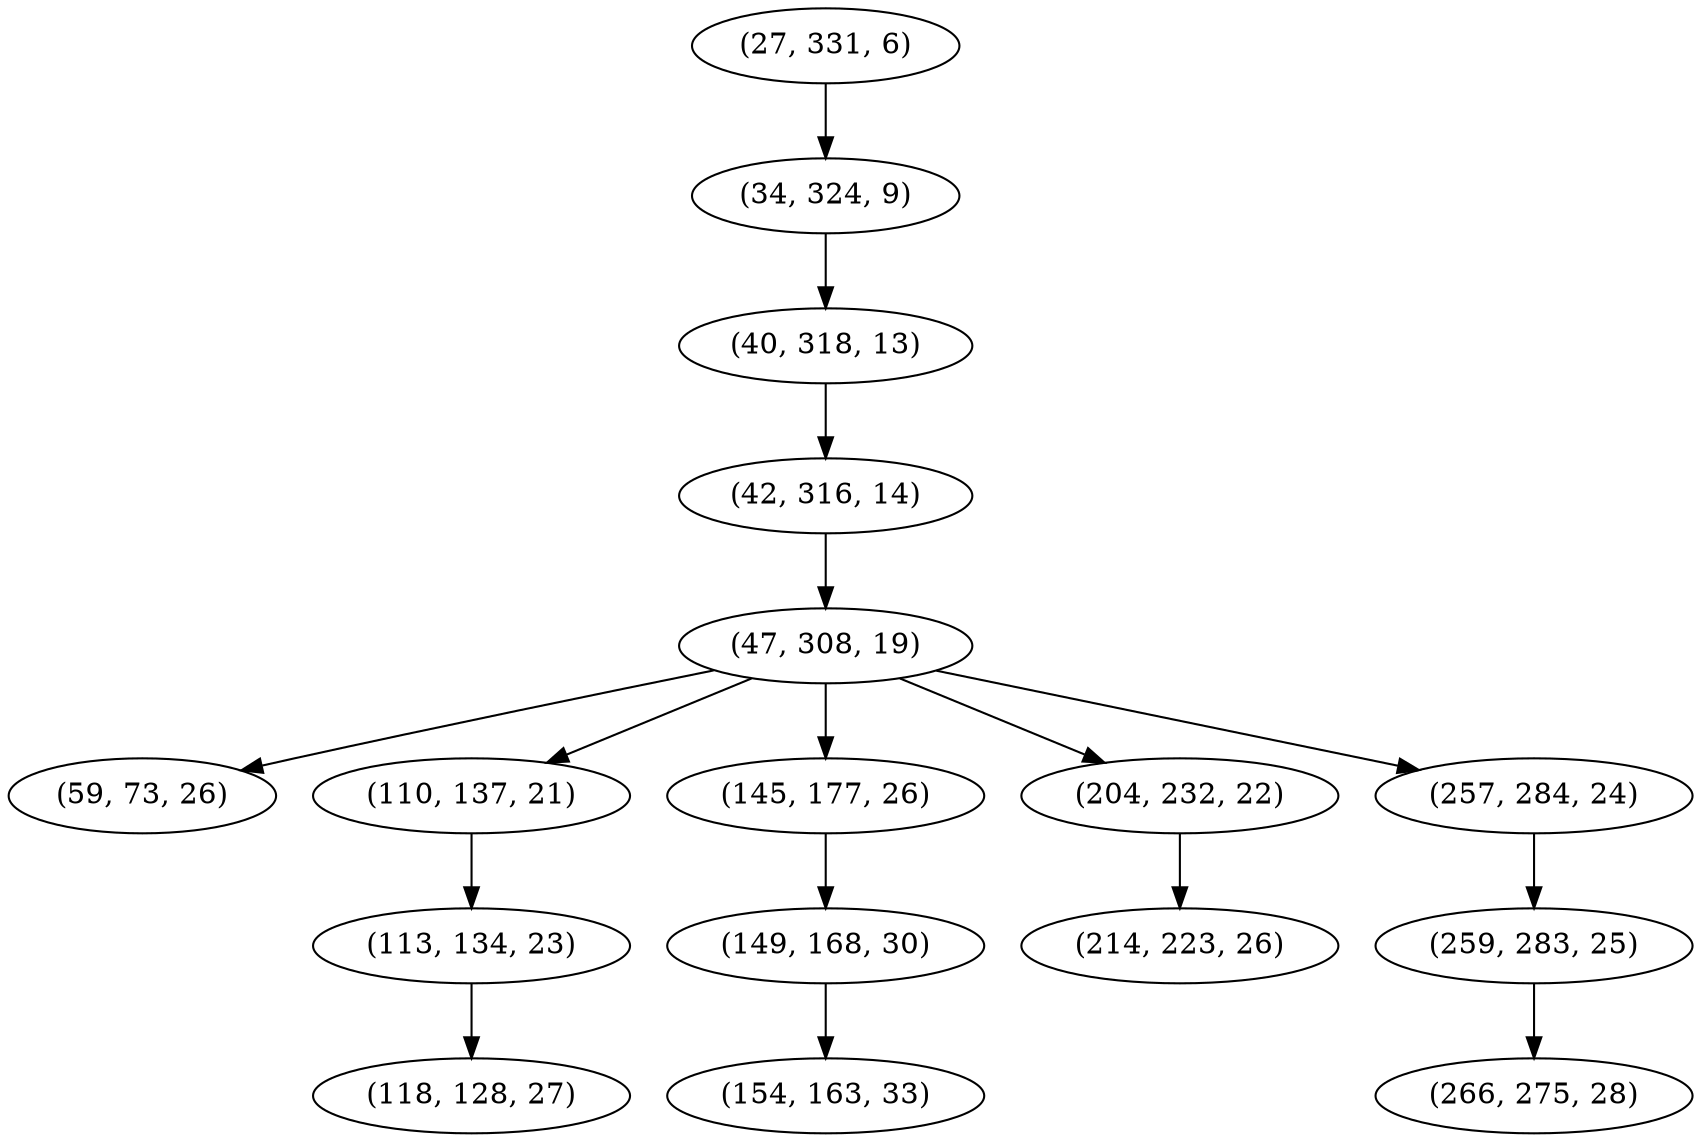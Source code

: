 digraph tree {
    "(27, 331, 6)";
    "(34, 324, 9)";
    "(40, 318, 13)";
    "(42, 316, 14)";
    "(47, 308, 19)";
    "(59, 73, 26)";
    "(110, 137, 21)";
    "(113, 134, 23)";
    "(118, 128, 27)";
    "(145, 177, 26)";
    "(149, 168, 30)";
    "(154, 163, 33)";
    "(204, 232, 22)";
    "(214, 223, 26)";
    "(257, 284, 24)";
    "(259, 283, 25)";
    "(266, 275, 28)";
    "(27, 331, 6)" -> "(34, 324, 9)";
    "(34, 324, 9)" -> "(40, 318, 13)";
    "(40, 318, 13)" -> "(42, 316, 14)";
    "(42, 316, 14)" -> "(47, 308, 19)";
    "(47, 308, 19)" -> "(59, 73, 26)";
    "(47, 308, 19)" -> "(110, 137, 21)";
    "(47, 308, 19)" -> "(145, 177, 26)";
    "(47, 308, 19)" -> "(204, 232, 22)";
    "(47, 308, 19)" -> "(257, 284, 24)";
    "(110, 137, 21)" -> "(113, 134, 23)";
    "(113, 134, 23)" -> "(118, 128, 27)";
    "(145, 177, 26)" -> "(149, 168, 30)";
    "(149, 168, 30)" -> "(154, 163, 33)";
    "(204, 232, 22)" -> "(214, 223, 26)";
    "(257, 284, 24)" -> "(259, 283, 25)";
    "(259, 283, 25)" -> "(266, 275, 28)";
}
